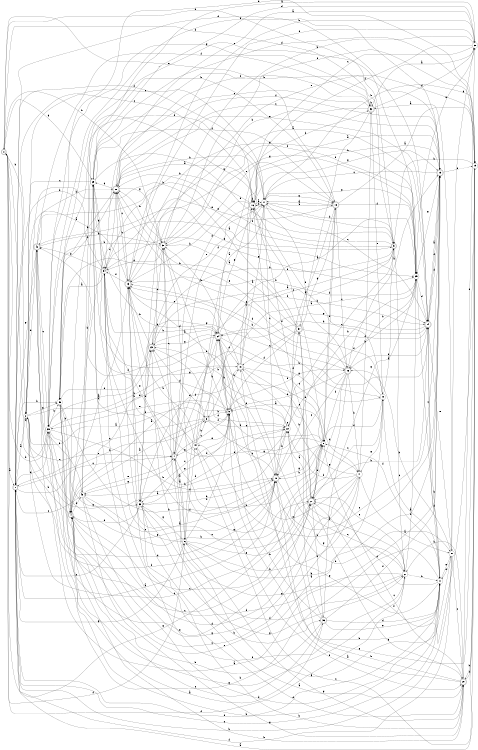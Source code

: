 digraph n36_4 {
__start0 [label="" shape="none"];

rankdir=LR;
size="8,5";

s0 [style="rounded,filled", color="black", fillcolor="white" shape="doublecircle", label="0"];
s1 [style="rounded,filled", color="black", fillcolor="white" shape="doublecircle", label="1"];
s2 [style="filled", color="black", fillcolor="white" shape="circle", label="2"];
s3 [style="rounded,filled", color="black", fillcolor="white" shape="doublecircle", label="3"];
s4 [style="rounded,filled", color="black", fillcolor="white" shape="doublecircle", label="4"];
s5 [style="rounded,filled", color="black", fillcolor="white" shape="doublecircle", label="5"];
s6 [style="filled", color="black", fillcolor="white" shape="circle", label="6"];
s7 [style="rounded,filled", color="black", fillcolor="white" shape="doublecircle", label="7"];
s8 [style="filled", color="black", fillcolor="white" shape="circle", label="8"];
s9 [style="filled", color="black", fillcolor="white" shape="circle", label="9"];
s10 [style="rounded,filled", color="black", fillcolor="white" shape="doublecircle", label="10"];
s11 [style="filled", color="black", fillcolor="white" shape="circle", label="11"];
s12 [style="filled", color="black", fillcolor="white" shape="circle", label="12"];
s13 [style="rounded,filled", color="black", fillcolor="white" shape="doublecircle", label="13"];
s14 [style="rounded,filled", color="black", fillcolor="white" shape="doublecircle", label="14"];
s15 [style="rounded,filled", color="black", fillcolor="white" shape="doublecircle", label="15"];
s16 [style="rounded,filled", color="black", fillcolor="white" shape="doublecircle", label="16"];
s17 [style="filled", color="black", fillcolor="white" shape="circle", label="17"];
s18 [style="rounded,filled", color="black", fillcolor="white" shape="doublecircle", label="18"];
s19 [style="filled", color="black", fillcolor="white" shape="circle", label="19"];
s20 [style="rounded,filled", color="black", fillcolor="white" shape="doublecircle", label="20"];
s21 [style="filled", color="black", fillcolor="white" shape="circle", label="21"];
s22 [style="filled", color="black", fillcolor="white" shape="circle", label="22"];
s23 [style="rounded,filled", color="black", fillcolor="white" shape="doublecircle", label="23"];
s24 [style="rounded,filled", color="black", fillcolor="white" shape="doublecircle", label="24"];
s25 [style="filled", color="black", fillcolor="white" shape="circle", label="25"];
s26 [style="rounded,filled", color="black", fillcolor="white" shape="doublecircle", label="26"];
s27 [style="rounded,filled", color="black", fillcolor="white" shape="doublecircle", label="27"];
s28 [style="rounded,filled", color="black", fillcolor="white" shape="doublecircle", label="28"];
s29 [style="filled", color="black", fillcolor="white" shape="circle", label="29"];
s30 [style="filled", color="black", fillcolor="white" shape="circle", label="30"];
s31 [style="filled", color="black", fillcolor="white" shape="circle", label="31"];
s32 [style="rounded,filled", color="black", fillcolor="white" shape="doublecircle", label="32"];
s33 [style="filled", color="black", fillcolor="white" shape="circle", label="33"];
s34 [style="filled", color="black", fillcolor="white" shape="circle", label="34"];
s35 [style="filled", color="black", fillcolor="white" shape="circle", label="35"];
s36 [style="rounded,filled", color="black", fillcolor="white" shape="doublecircle", label="36"];
s37 [style="rounded,filled", color="black", fillcolor="white" shape="doublecircle", label="37"];
s38 [style="filled", color="black", fillcolor="white" shape="circle", label="38"];
s39 [style="filled", color="black", fillcolor="white" shape="circle", label="39"];
s40 [style="rounded,filled", color="black", fillcolor="white" shape="doublecircle", label="40"];
s41 [style="filled", color="black", fillcolor="white" shape="circle", label="41"];
s42 [style="rounded,filled", color="black", fillcolor="white" shape="doublecircle", label="42"];
s43 [style="filled", color="black", fillcolor="white" shape="circle", label="43"];
s44 [style="filled", color="black", fillcolor="white" shape="circle", label="44"];
s0 -> s1 [label="a"];
s0 -> s38 [label="b"];
s0 -> s39 [label="c"];
s0 -> s5 [label="d"];
s0 -> s18 [label="e"];
s0 -> s6 [label="f"];
s0 -> s29 [label="g"];
s0 -> s39 [label="h"];
s1 -> s2 [label="a"];
s1 -> s3 [label="b"];
s1 -> s7 [label="c"];
s1 -> s14 [label="d"];
s1 -> s11 [label="e"];
s1 -> s16 [label="f"];
s1 -> s6 [label="g"];
s1 -> s35 [label="h"];
s2 -> s3 [label="a"];
s2 -> s40 [label="b"];
s2 -> s17 [label="c"];
s2 -> s42 [label="d"];
s2 -> s7 [label="e"];
s2 -> s10 [label="f"];
s2 -> s35 [label="g"];
s2 -> s0 [label="h"];
s3 -> s4 [label="a"];
s3 -> s9 [label="b"];
s3 -> s1 [label="c"];
s3 -> s23 [label="d"];
s3 -> s22 [label="e"];
s3 -> s9 [label="f"];
s3 -> s8 [label="g"];
s3 -> s24 [label="h"];
s4 -> s5 [label="a"];
s4 -> s2 [label="b"];
s4 -> s27 [label="c"];
s4 -> s43 [label="d"];
s4 -> s12 [label="e"];
s4 -> s13 [label="f"];
s4 -> s26 [label="g"];
s4 -> s20 [label="h"];
s5 -> s6 [label="a"];
s5 -> s23 [label="b"];
s5 -> s21 [label="c"];
s5 -> s0 [label="d"];
s5 -> s42 [label="e"];
s5 -> s28 [label="f"];
s5 -> s35 [label="g"];
s5 -> s17 [label="h"];
s6 -> s7 [label="a"];
s6 -> s15 [label="b"];
s6 -> s34 [label="c"];
s6 -> s9 [label="d"];
s6 -> s27 [label="e"];
s6 -> s44 [label="f"];
s6 -> s33 [label="g"];
s6 -> s41 [label="h"];
s7 -> s6 [label="a"];
s7 -> s8 [label="b"];
s7 -> s9 [label="c"];
s7 -> s24 [label="d"];
s7 -> s34 [label="e"];
s7 -> s17 [label="f"];
s7 -> s43 [label="g"];
s7 -> s14 [label="h"];
s8 -> s9 [label="a"];
s8 -> s29 [label="b"];
s8 -> s2 [label="c"];
s8 -> s38 [label="d"];
s8 -> s23 [label="e"];
s8 -> s18 [label="f"];
s8 -> s0 [label="g"];
s8 -> s10 [label="h"];
s9 -> s4 [label="a"];
s9 -> s10 [label="b"];
s9 -> s33 [label="c"];
s9 -> s13 [label="d"];
s9 -> s39 [label="e"];
s9 -> s26 [label="f"];
s9 -> s33 [label="g"];
s9 -> s40 [label="h"];
s10 -> s1 [label="a"];
s10 -> s11 [label="b"];
s10 -> s15 [label="c"];
s10 -> s24 [label="d"];
s10 -> s42 [label="e"];
s10 -> s34 [label="f"];
s10 -> s8 [label="g"];
s10 -> s22 [label="h"];
s11 -> s12 [label="a"];
s11 -> s39 [label="b"];
s11 -> s1 [label="c"];
s11 -> s27 [label="d"];
s11 -> s31 [label="e"];
s11 -> s8 [label="f"];
s11 -> s24 [label="g"];
s11 -> s35 [label="h"];
s12 -> s5 [label="a"];
s12 -> s13 [label="b"];
s12 -> s27 [label="c"];
s12 -> s13 [label="d"];
s12 -> s28 [label="e"];
s12 -> s8 [label="f"];
s12 -> s41 [label="g"];
s12 -> s16 [label="h"];
s13 -> s2 [label="a"];
s13 -> s14 [label="b"];
s13 -> s28 [label="c"];
s13 -> s22 [label="d"];
s13 -> s30 [label="e"];
s13 -> s34 [label="f"];
s13 -> s25 [label="g"];
s13 -> s33 [label="h"];
s14 -> s15 [label="a"];
s14 -> s11 [label="b"];
s14 -> s17 [label="c"];
s14 -> s11 [label="d"];
s14 -> s26 [label="e"];
s14 -> s15 [label="f"];
s14 -> s24 [label="g"];
s14 -> s24 [label="h"];
s15 -> s16 [label="a"];
s15 -> s44 [label="b"];
s15 -> s17 [label="c"];
s15 -> s14 [label="d"];
s15 -> s19 [label="e"];
s15 -> s28 [label="f"];
s15 -> s25 [label="g"];
s15 -> s16 [label="h"];
s16 -> s17 [label="a"];
s16 -> s34 [label="b"];
s16 -> s1 [label="c"];
s16 -> s7 [label="d"];
s16 -> s8 [label="e"];
s16 -> s16 [label="f"];
s16 -> s15 [label="g"];
s16 -> s13 [label="h"];
s17 -> s18 [label="a"];
s17 -> s19 [label="b"];
s17 -> s10 [label="c"];
s17 -> s43 [label="d"];
s17 -> s25 [label="e"];
s17 -> s26 [label="f"];
s17 -> s18 [label="g"];
s17 -> s16 [label="h"];
s18 -> s19 [label="a"];
s18 -> s8 [label="b"];
s18 -> s26 [label="c"];
s18 -> s17 [label="d"];
s18 -> s34 [label="e"];
s18 -> s25 [label="f"];
s18 -> s10 [label="g"];
s18 -> s4 [label="h"];
s19 -> s1 [label="a"];
s19 -> s20 [label="b"];
s19 -> s44 [label="c"];
s19 -> s39 [label="d"];
s19 -> s23 [label="e"];
s19 -> s27 [label="f"];
s19 -> s40 [label="g"];
s19 -> s5 [label="h"];
s20 -> s9 [label="a"];
s20 -> s21 [label="b"];
s20 -> s8 [label="c"];
s20 -> s13 [label="d"];
s20 -> s30 [label="e"];
s20 -> s19 [label="f"];
s20 -> s6 [label="g"];
s20 -> s10 [label="h"];
s21 -> s16 [label="a"];
s21 -> s11 [label="b"];
s21 -> s22 [label="c"];
s21 -> s29 [label="d"];
s21 -> s27 [label="e"];
s21 -> s0 [label="f"];
s21 -> s38 [label="g"];
s21 -> s25 [label="h"];
s22 -> s2 [label="a"];
s22 -> s23 [label="b"];
s22 -> s5 [label="c"];
s22 -> s37 [label="d"];
s22 -> s22 [label="e"];
s22 -> s25 [label="f"];
s22 -> s29 [label="g"];
s22 -> s43 [label="h"];
s23 -> s24 [label="a"];
s23 -> s36 [label="b"];
s23 -> s38 [label="c"];
s23 -> s22 [label="d"];
s23 -> s17 [label="e"];
s23 -> s14 [label="f"];
s23 -> s24 [label="g"];
s23 -> s13 [label="h"];
s24 -> s25 [label="a"];
s24 -> s31 [label="b"];
s24 -> s13 [label="c"];
s24 -> s40 [label="d"];
s24 -> s16 [label="e"];
s24 -> s42 [label="f"];
s24 -> s12 [label="g"];
s24 -> s9 [label="h"];
s25 -> s3 [label="a"];
s25 -> s26 [label="b"];
s25 -> s11 [label="c"];
s25 -> s14 [label="d"];
s25 -> s35 [label="e"];
s25 -> s38 [label="f"];
s25 -> s13 [label="g"];
s25 -> s10 [label="h"];
s26 -> s15 [label="a"];
s26 -> s9 [label="b"];
s26 -> s10 [label="c"];
s26 -> s27 [label="d"];
s26 -> s28 [label="e"];
s26 -> s8 [label="f"];
s26 -> s27 [label="g"];
s26 -> s41 [label="h"];
s27 -> s22 [label="a"];
s27 -> s14 [label="b"];
s27 -> s28 [label="c"];
s27 -> s8 [label="d"];
s27 -> s39 [label="e"];
s27 -> s16 [label="f"];
s27 -> s20 [label="g"];
s27 -> s36 [label="h"];
s28 -> s16 [label="a"];
s28 -> s13 [label="b"];
s28 -> s15 [label="c"];
s28 -> s29 [label="d"];
s28 -> s14 [label="e"];
s28 -> s32 [label="f"];
s28 -> s38 [label="g"];
s28 -> s17 [label="h"];
s29 -> s30 [label="a"];
s29 -> s24 [label="b"];
s29 -> s2 [label="c"];
s29 -> s19 [label="d"];
s29 -> s5 [label="e"];
s29 -> s18 [label="f"];
s29 -> s34 [label="g"];
s29 -> s15 [label="h"];
s30 -> s28 [label="a"];
s30 -> s13 [label="b"];
s30 -> s24 [label="c"];
s30 -> s29 [label="d"];
s30 -> s25 [label="e"];
s30 -> s16 [label="f"];
s30 -> s31 [label="g"];
s30 -> s38 [label="h"];
s31 -> s32 [label="a"];
s31 -> s26 [label="b"];
s31 -> s20 [label="c"];
s31 -> s11 [label="d"];
s31 -> s14 [label="e"];
s31 -> s1 [label="f"];
s31 -> s7 [label="g"];
s31 -> s1 [label="h"];
s32 -> s30 [label="a"];
s32 -> s33 [label="b"];
s32 -> s34 [label="c"];
s32 -> s30 [label="d"];
s32 -> s12 [label="e"];
s32 -> s37 [label="f"];
s32 -> s39 [label="g"];
s32 -> s32 [label="h"];
s33 -> s20 [label="a"];
s33 -> s20 [label="b"];
s33 -> s1 [label="c"];
s33 -> s4 [label="d"];
s33 -> s23 [label="e"];
s33 -> s21 [label="f"];
s33 -> s21 [label="g"];
s33 -> s10 [label="h"];
s34 -> s35 [label="a"];
s34 -> s24 [label="b"];
s34 -> s28 [label="c"];
s34 -> s22 [label="d"];
s34 -> s42 [label="e"];
s34 -> s21 [label="f"];
s34 -> s25 [label="g"];
s34 -> s1 [label="h"];
s35 -> s36 [label="a"];
s35 -> s10 [label="b"];
s35 -> s27 [label="c"];
s35 -> s23 [label="d"];
s35 -> s28 [label="e"];
s35 -> s28 [label="f"];
s35 -> s21 [label="g"];
s35 -> s4 [label="h"];
s36 -> s37 [label="a"];
s36 -> s4 [label="b"];
s36 -> s4 [label="c"];
s36 -> s11 [label="d"];
s36 -> s11 [label="e"];
s36 -> s15 [label="f"];
s36 -> s25 [label="g"];
s36 -> s24 [label="h"];
s37 -> s38 [label="a"];
s37 -> s2 [label="b"];
s37 -> s40 [label="c"];
s37 -> s9 [label="d"];
s37 -> s27 [label="e"];
s37 -> s14 [label="f"];
s37 -> s18 [label="g"];
s37 -> s35 [label="h"];
s38 -> s14 [label="a"];
s38 -> s39 [label="b"];
s38 -> s7 [label="c"];
s38 -> s34 [label="d"];
s38 -> s18 [label="e"];
s38 -> s19 [label="f"];
s38 -> s27 [label="g"];
s38 -> s28 [label="h"];
s39 -> s23 [label="a"];
s39 -> s35 [label="b"];
s39 -> s4 [label="c"];
s39 -> s1 [label="d"];
s39 -> s9 [label="e"];
s39 -> s15 [label="f"];
s39 -> s33 [label="g"];
s39 -> s10 [label="h"];
s40 -> s17 [label="a"];
s40 -> s16 [label="b"];
s40 -> s41 [label="c"];
s40 -> s33 [label="d"];
s40 -> s41 [label="e"];
s40 -> s32 [label="f"];
s40 -> s21 [label="g"];
s40 -> s38 [label="h"];
s41 -> s31 [label="a"];
s41 -> s32 [label="b"];
s41 -> s4 [label="c"];
s41 -> s4 [label="d"];
s41 -> s9 [label="e"];
s41 -> s22 [label="f"];
s41 -> s4 [label="g"];
s41 -> s40 [label="h"];
s42 -> s15 [label="a"];
s42 -> s28 [label="b"];
s42 -> s39 [label="c"];
s42 -> s10 [label="d"];
s42 -> s25 [label="e"];
s42 -> s32 [label="f"];
s42 -> s1 [label="g"];
s42 -> s38 [label="h"];
s43 -> s10 [label="a"];
s43 -> s29 [label="b"];
s43 -> s1 [label="c"];
s43 -> s11 [label="d"];
s43 -> s7 [label="e"];
s43 -> s42 [label="f"];
s43 -> s20 [label="g"];
s43 -> s8 [label="h"];
s44 -> s17 [label="a"];
s44 -> s13 [label="b"];
s44 -> s5 [label="c"];
s44 -> s29 [label="d"];
s44 -> s9 [label="e"];
s44 -> s20 [label="f"];
s44 -> s7 [label="g"];
s44 -> s3 [label="h"];

}
